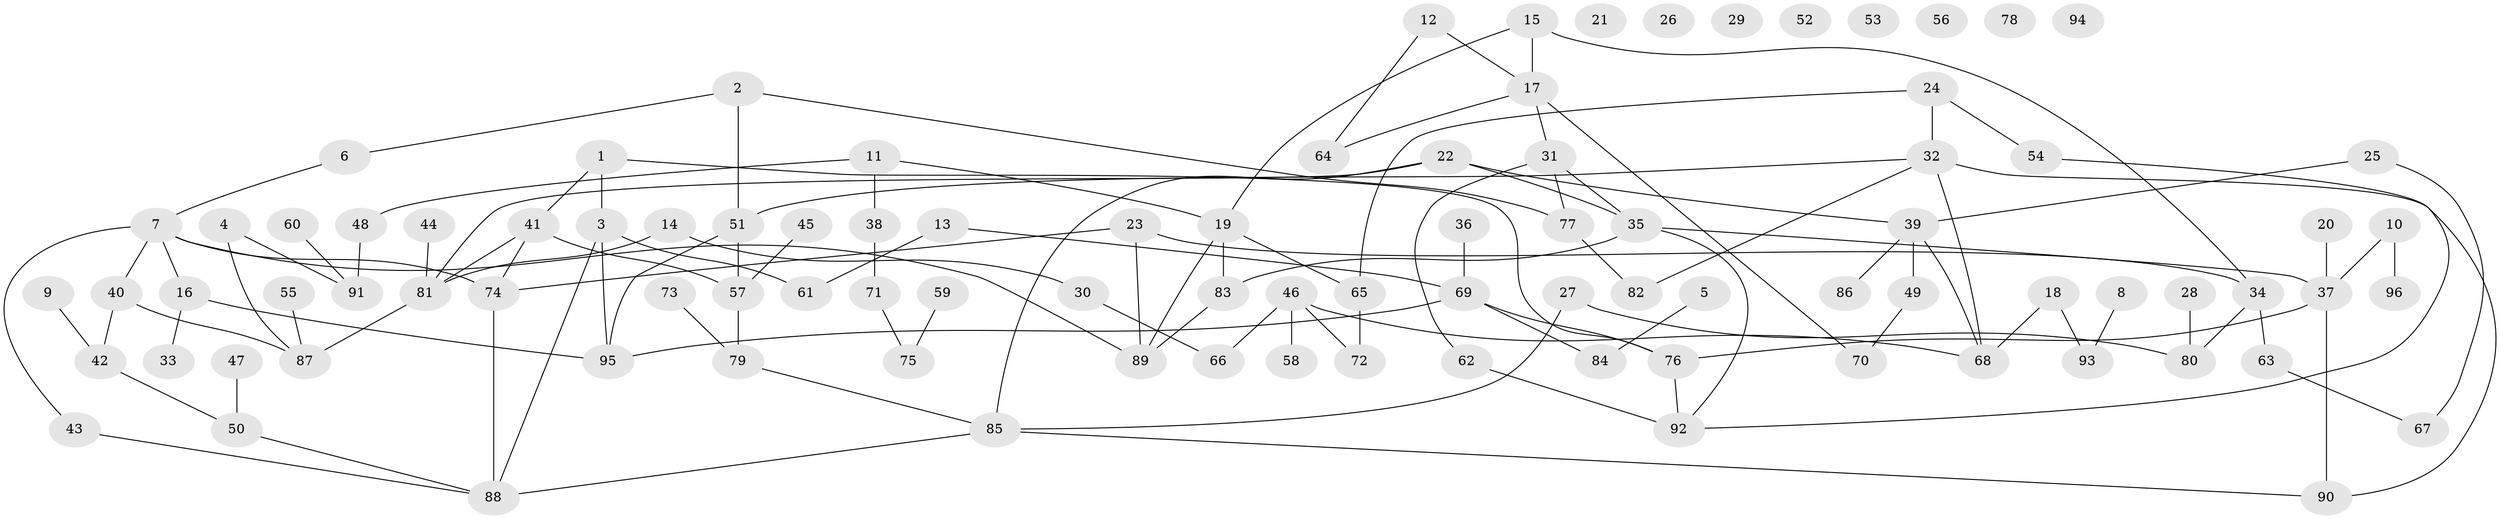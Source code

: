 // Generated by graph-tools (version 1.1) at 2025/33/03/09/25 02:33:45]
// undirected, 96 vertices, 120 edges
graph export_dot {
graph [start="1"]
  node [color=gray90,style=filled];
  1;
  2;
  3;
  4;
  5;
  6;
  7;
  8;
  9;
  10;
  11;
  12;
  13;
  14;
  15;
  16;
  17;
  18;
  19;
  20;
  21;
  22;
  23;
  24;
  25;
  26;
  27;
  28;
  29;
  30;
  31;
  32;
  33;
  34;
  35;
  36;
  37;
  38;
  39;
  40;
  41;
  42;
  43;
  44;
  45;
  46;
  47;
  48;
  49;
  50;
  51;
  52;
  53;
  54;
  55;
  56;
  57;
  58;
  59;
  60;
  61;
  62;
  63;
  64;
  65;
  66;
  67;
  68;
  69;
  70;
  71;
  72;
  73;
  74;
  75;
  76;
  77;
  78;
  79;
  80;
  81;
  82;
  83;
  84;
  85;
  86;
  87;
  88;
  89;
  90;
  91;
  92;
  93;
  94;
  95;
  96;
  1 -- 3;
  1 -- 41;
  1 -- 76;
  2 -- 6;
  2 -- 51;
  2 -- 77;
  3 -- 61;
  3 -- 88;
  3 -- 95;
  4 -- 87;
  4 -- 91;
  5 -- 84;
  6 -- 7;
  7 -- 16;
  7 -- 40;
  7 -- 43;
  7 -- 74;
  7 -- 89;
  8 -- 93;
  9 -- 42;
  10 -- 37;
  10 -- 96;
  11 -- 19;
  11 -- 38;
  11 -- 48;
  12 -- 17;
  12 -- 64;
  13 -- 61;
  13 -- 69;
  14 -- 30;
  14 -- 81;
  15 -- 17;
  15 -- 19;
  15 -- 34;
  16 -- 33;
  16 -- 95;
  17 -- 31;
  17 -- 64;
  17 -- 70;
  18 -- 68;
  18 -- 93;
  19 -- 65;
  19 -- 83;
  19 -- 89;
  20 -- 37;
  22 -- 35;
  22 -- 39;
  22 -- 81;
  22 -- 85;
  23 -- 34;
  23 -- 74;
  23 -- 89;
  24 -- 32;
  24 -- 54;
  24 -- 65;
  25 -- 39;
  25 -- 67;
  27 -- 80;
  27 -- 85;
  28 -- 80;
  30 -- 66;
  31 -- 35;
  31 -- 62;
  31 -- 77;
  32 -- 51;
  32 -- 68;
  32 -- 82;
  32 -- 90;
  34 -- 63;
  34 -- 80;
  35 -- 37;
  35 -- 83;
  35 -- 92;
  36 -- 69;
  37 -- 76;
  37 -- 90;
  38 -- 71;
  39 -- 49;
  39 -- 68;
  39 -- 86;
  40 -- 42;
  40 -- 87;
  41 -- 57;
  41 -- 74;
  41 -- 81;
  42 -- 50;
  43 -- 88;
  44 -- 81;
  45 -- 57;
  46 -- 58;
  46 -- 66;
  46 -- 68;
  46 -- 72;
  47 -- 50;
  48 -- 91;
  49 -- 70;
  50 -- 88;
  51 -- 57;
  51 -- 95;
  54 -- 92;
  55 -- 87;
  57 -- 79;
  59 -- 75;
  60 -- 91;
  62 -- 92;
  63 -- 67;
  65 -- 72;
  69 -- 76;
  69 -- 84;
  69 -- 95;
  71 -- 75;
  73 -- 79;
  74 -- 88;
  76 -- 92;
  77 -- 82;
  79 -- 85;
  81 -- 87;
  83 -- 89;
  85 -- 88;
  85 -- 90;
}
